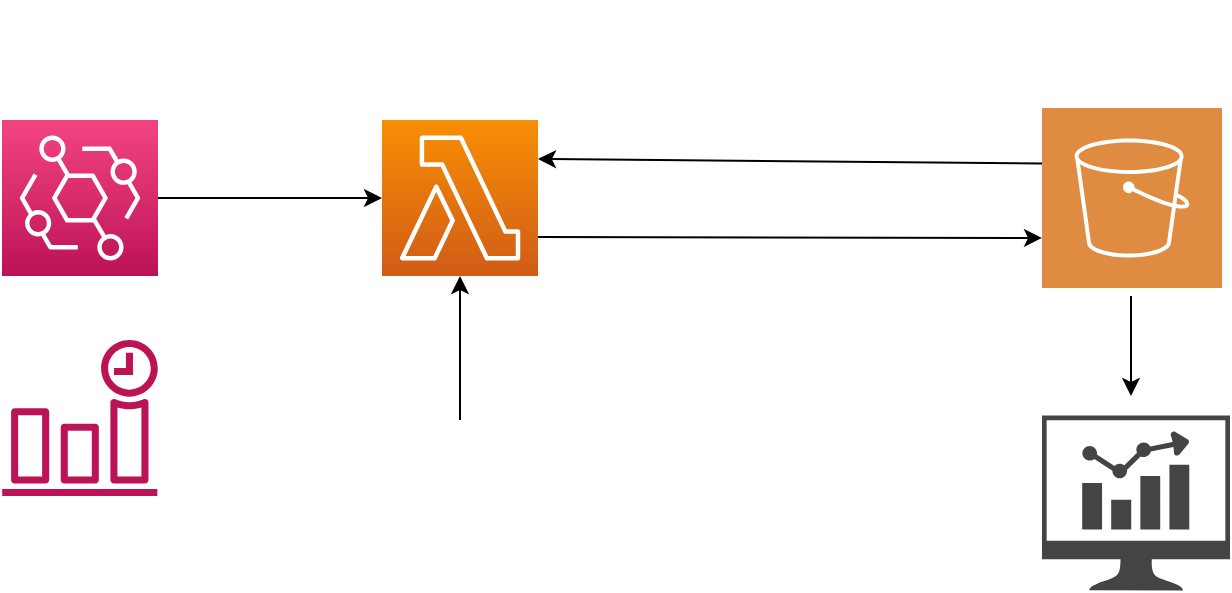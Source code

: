 <mxfile version="14.2.4"><diagram id="xX-L0mTnwC9rnV2DrBfS" name="Page-1"><mxGraphModel dx="1422" dy="794" grid="1" gridSize="10" guides="1" tooltips="1" connect="1" arrows="1" fold="1" page="1" pageScale="1" pageWidth="850" pageHeight="1100" math="0" shadow="0"><root><mxCell id="0"/><mxCell id="1" parent="0"/><mxCell id="XFf4X0t5VfLoVT0a3VG4-1" value="" style="points=[[0,0,0],[0.25,0,0],[0.5,0,0],[0.75,0,0],[1,0,0],[0,1,0],[0.25,1,0],[0.5,1,0],[0.75,1,0],[1,1,0],[0,0.25,0],[0,0.5,0],[0,0.75,0],[1,0.25,0],[1,0.5,0],[1,0.75,0]];outlineConnect=0;fontColor=#232F3E;gradientColor=#F78E04;gradientDirection=north;fillColor=#D05C17;strokeColor=#ffffff;dashed=0;verticalLabelPosition=bottom;verticalAlign=top;align=center;html=1;fontSize=12;fontStyle=0;aspect=fixed;shape=mxgraph.aws4.resourceIcon;resIcon=mxgraph.aws4.lambda;" vertex="1" parent="1"><mxGeometry x="250" y="100" width="78" height="78" as="geometry"/></mxCell><mxCell id="XFf4X0t5VfLoVT0a3VG4-2" value="" style="pointerEvents=1;shadow=0;dashed=0;html=1;strokeColor=none;fillColor=#DF8C42;labelPosition=center;verticalLabelPosition=bottom;verticalAlign=top;align=center;outlineConnect=0;shape=mxgraph.veeam2.aws_s3;" vertex="1" parent="1"><mxGeometry x="580" y="94" width="90" height="90" as="geometry"/></mxCell><mxCell id="XFf4X0t5VfLoVT0a3VG4-3" value="" style="shape=image;html=1;verticalAlign=top;verticalLabelPosition=bottom;labelBackgroundColor=#ffffff;imageAspect=0;aspect=fixed;image=https://cdn0.iconfinder.com/data/icons/common-file-extensions-audio-documents/24/ext_csv-128.png" vertex="1" parent="1"><mxGeometry x="420" y="40" width="78" height="78" as="geometry"/></mxCell><mxCell id="XFf4X0t5VfLoVT0a3VG4-4" value="" style="points=[[0,0,0],[0.25,0,0],[0.5,0,0],[0.75,0,0],[1,0,0],[0,1,0],[0.25,1,0],[0.5,1,0],[0.75,1,0],[1,1,0],[0,0.25,0],[0,0.5,0],[0,0.75,0],[1,0.25,0],[1,0.5,0],[1,0.75,0]];outlineConnect=0;fontColor=#232F3E;gradientColor=#F34482;gradientDirection=north;fillColor=#BC1356;strokeColor=#ffffff;dashed=0;verticalLabelPosition=bottom;verticalAlign=top;align=center;html=1;fontSize=12;fontStyle=0;aspect=fixed;shape=mxgraph.aws4.resourceIcon;resIcon=mxgraph.aws4.eventbridge;" vertex="1" parent="1"><mxGeometry x="60" y="100" width="78" height="78" as="geometry"/></mxCell><mxCell id="XFf4X0t5VfLoVT0a3VG4-5" value="" style="endArrow=classic;html=1;exitX=1;exitY=0.5;exitDx=0;exitDy=0;exitPerimeter=0;entryX=0;entryY=0.5;entryDx=0;entryDy=0;entryPerimeter=0;" edge="1" parent="1" source="XFf4X0t5VfLoVT0a3VG4-4" target="XFf4X0t5VfLoVT0a3VG4-1"><mxGeometry width="50" height="50" relative="1" as="geometry"><mxPoint x="400" y="430" as="sourcePoint"/><mxPoint x="450" y="380" as="targetPoint"/><Array as="points"/></mxGeometry></mxCell><mxCell id="XFf4X0t5VfLoVT0a3VG4-6" value="" style="shape=image;html=1;verticalAlign=top;verticalLabelPosition=bottom;labelBackgroundColor=#ffffff;imageAspect=0;aspect=fixed;image=https://cdn3.iconfinder.com/data/icons/google-suits-1/32/9_sheet_data_spreadsheets_file_google_suit_service-128.png;" vertex="1" parent="1"><mxGeometry x="247.5" y="250" width="83" height="83" as="geometry"/></mxCell><mxCell id="XFf4X0t5VfLoVT0a3VG4-20" value="" style="shape=image;html=1;verticalAlign=top;verticalLabelPosition=bottom;labelBackgroundColor=#ffffff;imageAspect=0;aspect=fixed;image=https://cdn0.iconfinder.com/data/icons/common-file-extensions-audio-documents/24/ext_csv-128.png" vertex="1" parent="1"><mxGeometry x="425" y="160" width="78" height="78" as="geometry"/></mxCell><mxCell id="XFf4X0t5VfLoVT0a3VG4-21" value="" style="endArrow=classic;html=1;exitX=0;exitY=0.308;exitDx=0;exitDy=0;exitPerimeter=0;entryX=1;entryY=0.25;entryDx=0;entryDy=0;entryPerimeter=0;" edge="1" parent="1" source="XFf4X0t5VfLoVT0a3VG4-2" target="XFf4X0t5VfLoVT0a3VG4-1"><mxGeometry width="50" height="50" relative="1" as="geometry"><mxPoint x="375" y="140" as="sourcePoint"/><mxPoint x="425" y="90" as="targetPoint"/></mxGeometry></mxCell><mxCell id="XFf4X0t5VfLoVT0a3VG4-22" value="" style="endArrow=classic;html=1;exitX=1;exitY=0.75;exitDx=0;exitDy=0;exitPerimeter=0;entryX=0;entryY=0.722;entryDx=0;entryDy=0;entryPerimeter=0;" edge="1" parent="1" source="XFf4X0t5VfLoVT0a3VG4-1" target="XFf4X0t5VfLoVT0a3VG4-2"><mxGeometry width="50" height="50" relative="1" as="geometry"><mxPoint x="590" y="130.024" as="sourcePoint"/><mxPoint x="570" y="159" as="targetPoint"/></mxGeometry></mxCell><mxCell id="XFf4X0t5VfLoVT0a3VG4-24" value="" style="endArrow=classic;html=1;exitX=0.5;exitY=0;exitDx=0;exitDy=0;entryX=0.5;entryY=1;entryDx=0;entryDy=0;entryPerimeter=0;" edge="1" parent="1" source="XFf4X0t5VfLoVT0a3VG4-6" target="XFf4X0t5VfLoVT0a3VG4-1"><mxGeometry width="50" height="50" relative="1" as="geometry"><mxPoint x="590" y="134.952" as="sourcePoint"/><mxPoint x="338" y="129.5" as="targetPoint"/></mxGeometry></mxCell><mxCell id="XFf4X0t5VfLoVT0a3VG4-25" value="" style="pointerEvents=1;shadow=0;dashed=0;html=1;strokeColor=none;fillColor=#434445;aspect=fixed;labelPosition=center;verticalLabelPosition=bottom;verticalAlign=top;align=center;outlineConnect=0;shape=mxgraph.vvd.nsx_dashboard;" vertex="1" parent="1"><mxGeometry x="580" y="247.79" width="94" height="87.42" as="geometry"/></mxCell><mxCell id="XFf4X0t5VfLoVT0a3VG4-26" value="" style="shape=image;html=1;verticalAlign=top;verticalLabelPosition=bottom;labelBackgroundColor=#ffffff;imageAspect=0;aspect=fixed;image=https://cdn0.iconfinder.com/data/icons/common-file-extensions-audio-documents/24/ext_csv-128.png" vertex="1" parent="1"><mxGeometry x="606" y="130" width="38" height="38" as="geometry"/></mxCell><mxCell id="XFf4X0t5VfLoVT0a3VG4-27" value="" style="endArrow=classic;html=1;" edge="1" parent="1"><mxGeometry width="50" height="50" relative="1" as="geometry"><mxPoint x="624.5" y="188" as="sourcePoint"/><mxPoint x="624.5" y="238" as="targetPoint"/><Array as="points"><mxPoint x="624.5" y="208"/></Array></mxGeometry></mxCell><mxCell id="XFf4X0t5VfLoVT0a3VG4-28" value="" style="outlineConnect=0;fontColor=#232F3E;gradientColor=none;fillColor=#BC1356;strokeColor=none;dashed=0;verticalLabelPosition=bottom;verticalAlign=top;align=center;html=1;fontSize=12;fontStyle=0;aspect=fixed;pointerEvents=1;shape=mxgraph.aws4.event_time_based;" vertex="1" parent="1"><mxGeometry x="60" y="210" width="78" height="78" as="geometry"/></mxCell></root></mxGraphModel></diagram></mxfile>